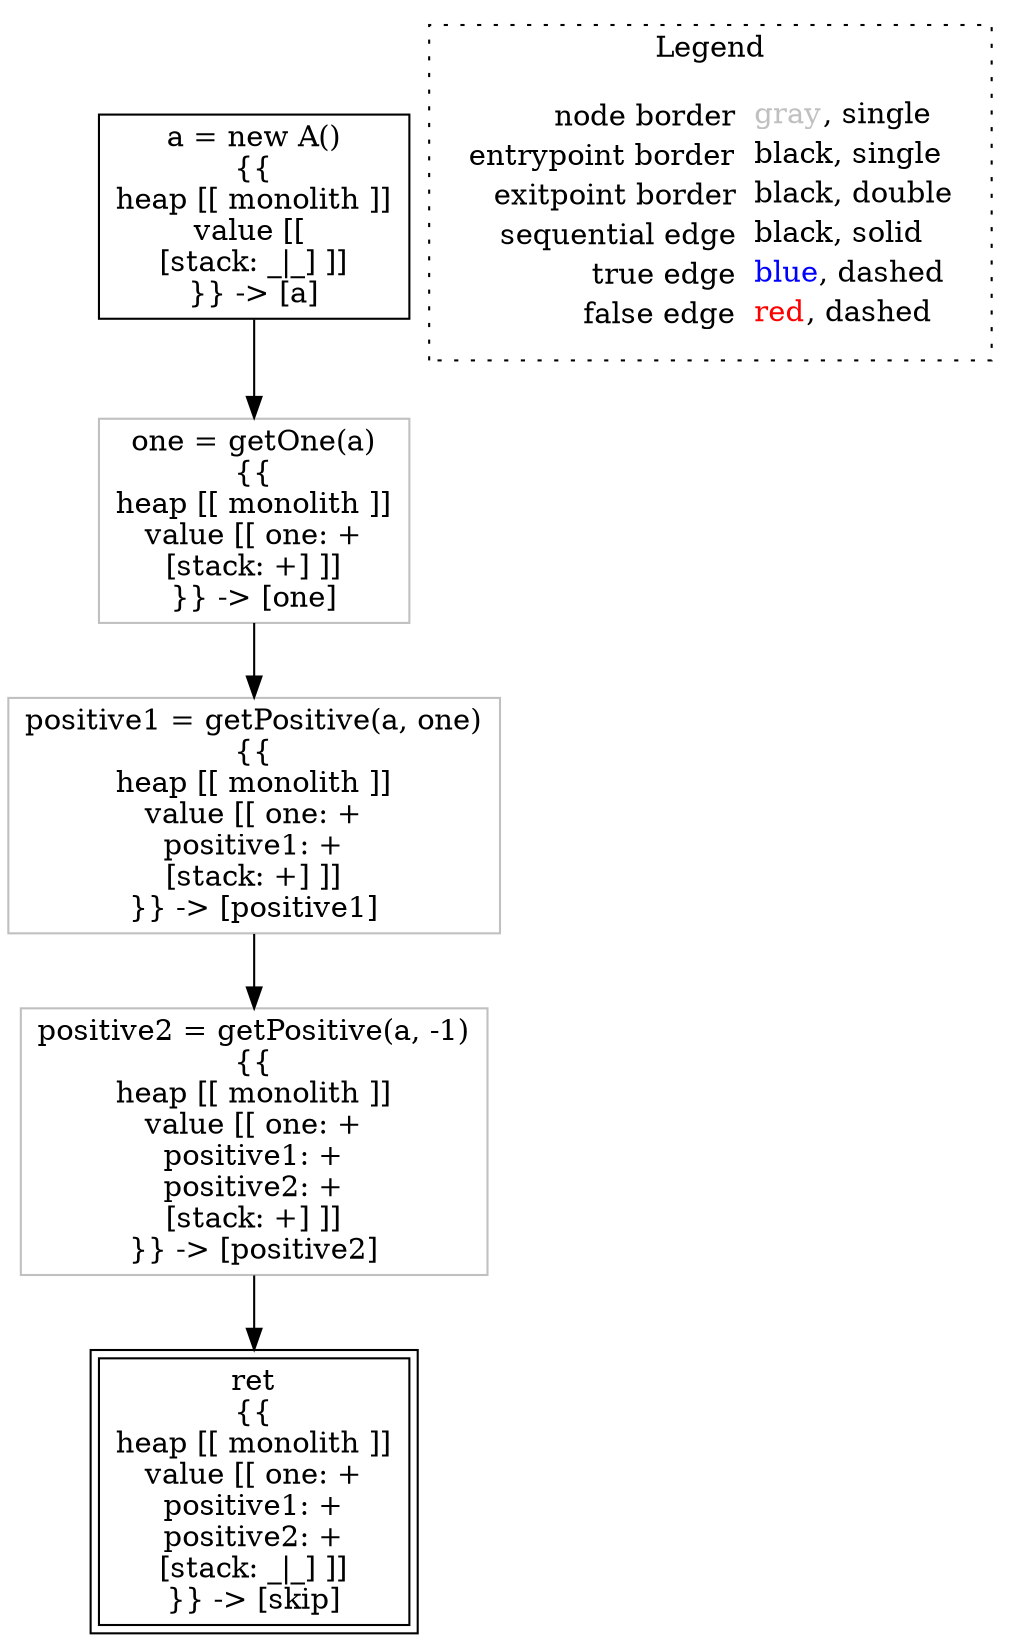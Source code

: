 digraph {
	"node0" [shape="rect",color="black",label=<a = new A()<BR/>{{<BR/>heap [[ monolith ]]<BR/>value [[ <BR/>[stack: _|_] ]]<BR/>}} -&gt; [a]>];
	"node1" [shape="rect",color="gray",label=<positive1 = getPositive(a, one)<BR/>{{<BR/>heap [[ monolith ]]<BR/>value [[ one: +<BR/>positive1: +<BR/>[stack: +] ]]<BR/>}} -&gt; [positive1]>];
	"node2" [shape="rect",color="gray",label=<one = getOne(a)<BR/>{{<BR/>heap [[ monolith ]]<BR/>value [[ one: +<BR/>[stack: +] ]]<BR/>}} -&gt; [one]>];
	"node3" [shape="rect",color="gray",label=<positive2 = getPositive(a, -1)<BR/>{{<BR/>heap [[ monolith ]]<BR/>value [[ one: +<BR/>positive1: +<BR/>positive2: +<BR/>[stack: +] ]]<BR/>}} -&gt; [positive2]>];
	"node4" [shape="rect",color="black",peripheries="2",label=<ret<BR/>{{<BR/>heap [[ monolith ]]<BR/>value [[ one: +<BR/>positive1: +<BR/>positive2: +<BR/>[stack: _|_] ]]<BR/>}} -&gt; [skip]>];
	"node0" -> "node2" [color="black"];
	"node1" -> "node3" [color="black"];
	"node2" -> "node1" [color="black"];
	"node3" -> "node4" [color="black"];
subgraph cluster_legend {
	label="Legend";
	style=dotted;
	node [shape=plaintext];
	"legend" [label=<<table border="0" cellpadding="2" cellspacing="0" cellborder="0"><tr><td align="right">node border&nbsp;</td><td align="left"><font color="gray">gray</font>, single</td></tr><tr><td align="right">entrypoint border&nbsp;</td><td align="left"><font color="black">black</font>, single</td></tr><tr><td align="right">exitpoint border&nbsp;</td><td align="left"><font color="black">black</font>, double</td></tr><tr><td align="right">sequential edge&nbsp;</td><td align="left"><font color="black">black</font>, solid</td></tr><tr><td align="right">true edge&nbsp;</td><td align="left"><font color="blue">blue</font>, dashed</td></tr><tr><td align="right">false edge&nbsp;</td><td align="left"><font color="red">red</font>, dashed</td></tr></table>>];
}

}
